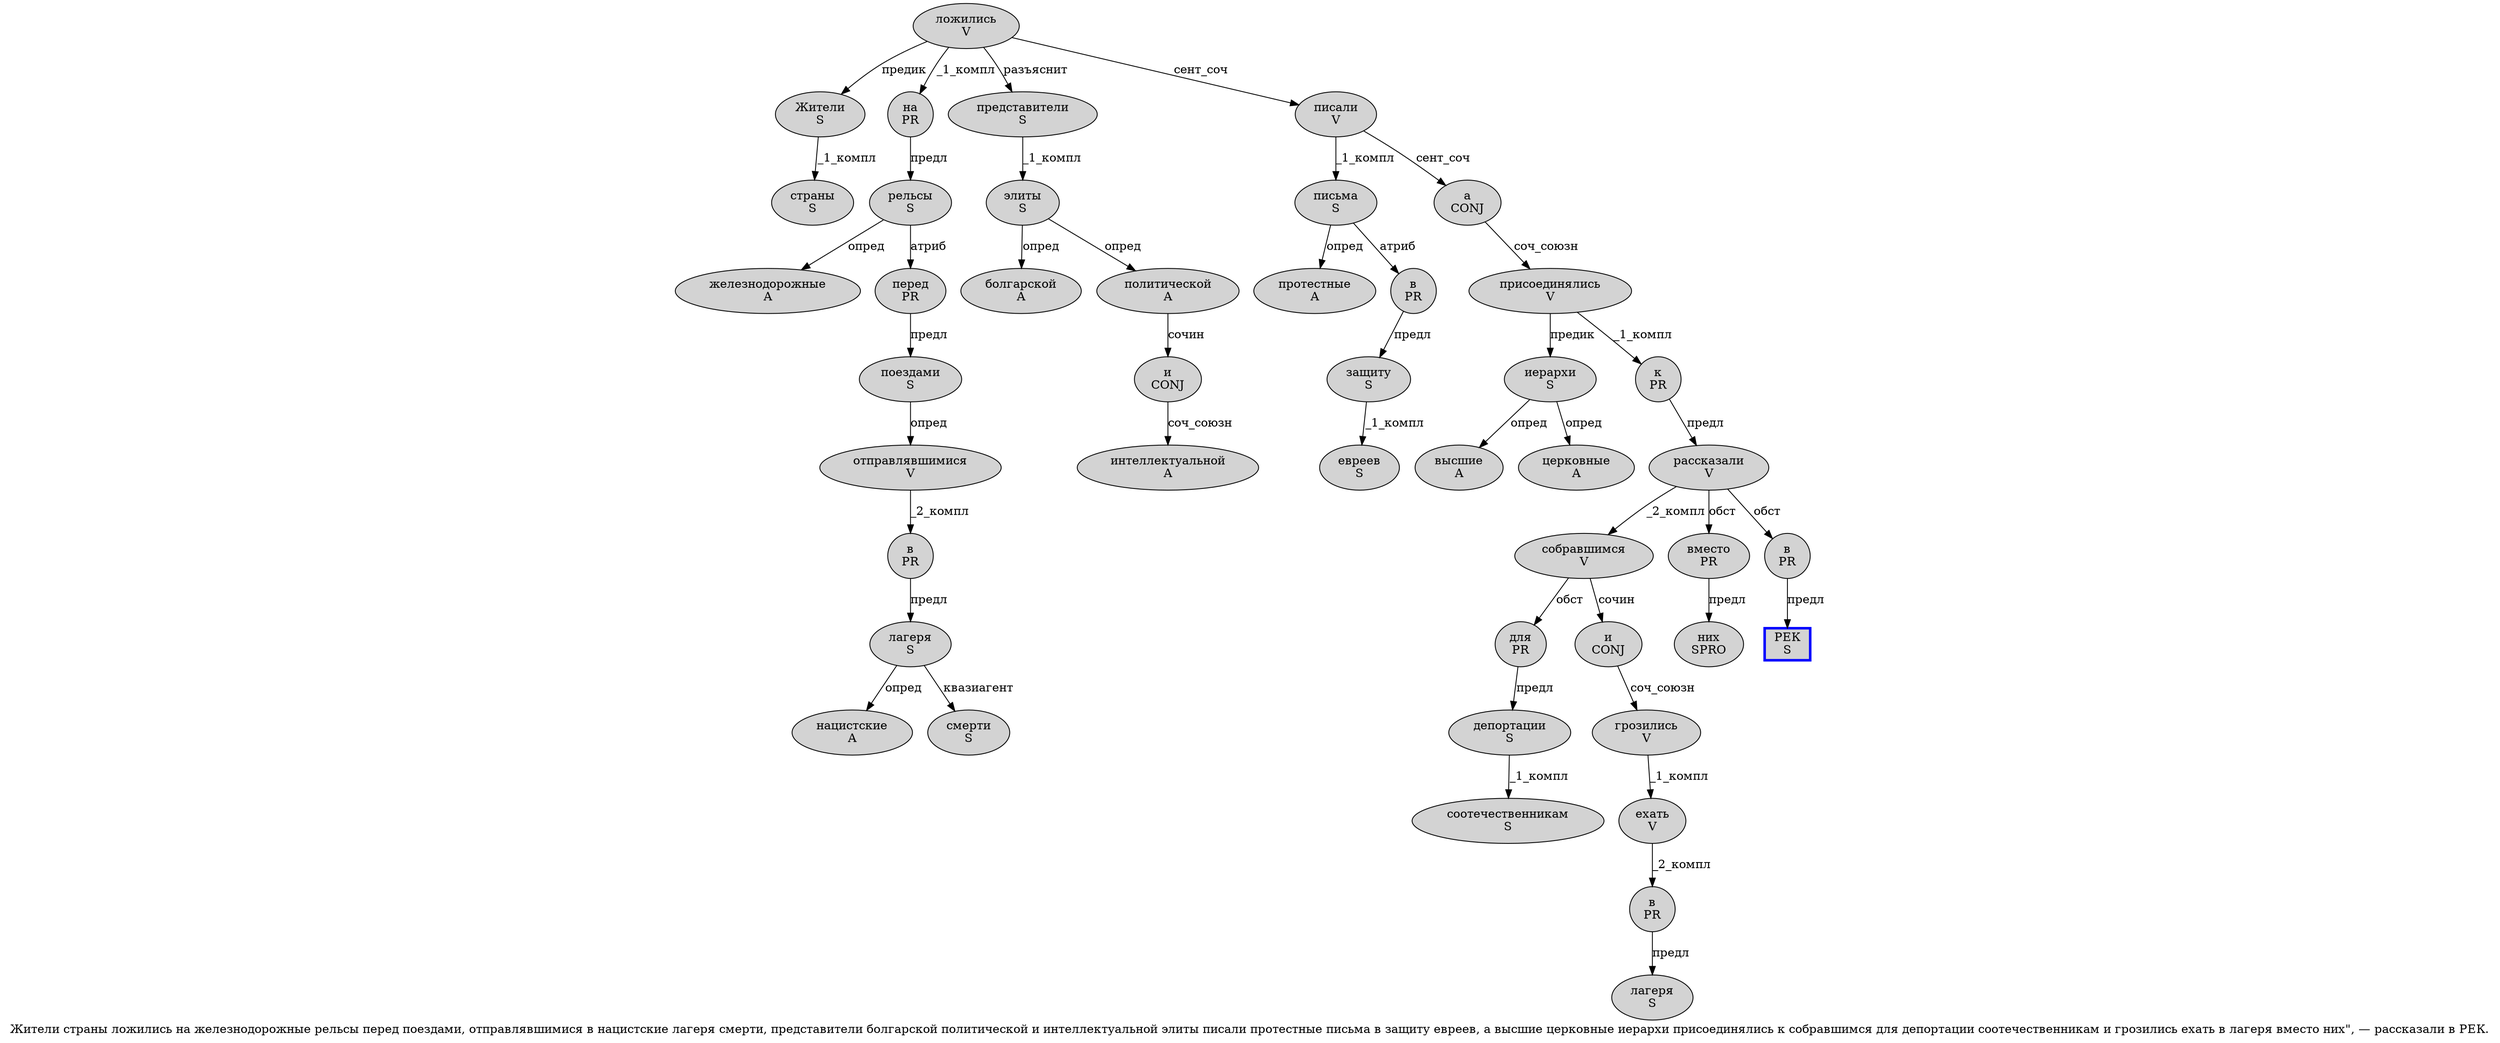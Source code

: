 digraph SENTENCE_1142 {
	graph [label="Жители страны ложились на железнодорожные рельсы перед поездами, отправлявшимися в нацистские лагеря смерти, представители болгарской политической и интеллектуальной элиты писали протестные письма в защиту евреев, а высшие церковные иерархи присоединялись к собравшимся для депортации соотечественникам и грозились ехать в лагеря вместо них\", — рассказали в РЕК."]
	node [style=filled]
		0 [label="Жители
S" color="" fillcolor=lightgray penwidth=1 shape=ellipse]
		1 [label="страны
S" color="" fillcolor=lightgray penwidth=1 shape=ellipse]
		2 [label="ложились
V" color="" fillcolor=lightgray penwidth=1 shape=ellipse]
		3 [label="на
PR" color="" fillcolor=lightgray penwidth=1 shape=ellipse]
		4 [label="железнодорожные
A" color="" fillcolor=lightgray penwidth=1 shape=ellipse]
		5 [label="рельсы
S" color="" fillcolor=lightgray penwidth=1 shape=ellipse]
		6 [label="перед
PR" color="" fillcolor=lightgray penwidth=1 shape=ellipse]
		7 [label="поездами
S" color="" fillcolor=lightgray penwidth=1 shape=ellipse]
		9 [label="отправлявшимися
V" color="" fillcolor=lightgray penwidth=1 shape=ellipse]
		10 [label="в
PR" color="" fillcolor=lightgray penwidth=1 shape=ellipse]
		11 [label="нацистские
A" color="" fillcolor=lightgray penwidth=1 shape=ellipse]
		12 [label="лагеря
S" color="" fillcolor=lightgray penwidth=1 shape=ellipse]
		13 [label="смерти
S" color="" fillcolor=lightgray penwidth=1 shape=ellipse]
		15 [label="представители
S" color="" fillcolor=lightgray penwidth=1 shape=ellipse]
		16 [label="болгарской
A" color="" fillcolor=lightgray penwidth=1 shape=ellipse]
		17 [label="политической
A" color="" fillcolor=lightgray penwidth=1 shape=ellipse]
		18 [label="и
CONJ" color="" fillcolor=lightgray penwidth=1 shape=ellipse]
		19 [label="интеллектуальной
A" color="" fillcolor=lightgray penwidth=1 shape=ellipse]
		20 [label="элиты
S" color="" fillcolor=lightgray penwidth=1 shape=ellipse]
		21 [label="писали
V" color="" fillcolor=lightgray penwidth=1 shape=ellipse]
		22 [label="протестные
A" color="" fillcolor=lightgray penwidth=1 shape=ellipse]
		23 [label="письма
S" color="" fillcolor=lightgray penwidth=1 shape=ellipse]
		24 [label="в
PR" color="" fillcolor=lightgray penwidth=1 shape=ellipse]
		25 [label="защиту
S" color="" fillcolor=lightgray penwidth=1 shape=ellipse]
		26 [label="евреев
S" color="" fillcolor=lightgray penwidth=1 shape=ellipse]
		28 [label="а
CONJ" color="" fillcolor=lightgray penwidth=1 shape=ellipse]
		29 [label="высшие
A" color="" fillcolor=lightgray penwidth=1 shape=ellipse]
		30 [label="церковные
A" color="" fillcolor=lightgray penwidth=1 shape=ellipse]
		31 [label="иерархи
S" color="" fillcolor=lightgray penwidth=1 shape=ellipse]
		32 [label="присоединялись
V" color="" fillcolor=lightgray penwidth=1 shape=ellipse]
		33 [label="к
PR" color="" fillcolor=lightgray penwidth=1 shape=ellipse]
		34 [label="собравшимся
V" color="" fillcolor=lightgray penwidth=1 shape=ellipse]
		35 [label="для
PR" color="" fillcolor=lightgray penwidth=1 shape=ellipse]
		36 [label="депортации
S" color="" fillcolor=lightgray penwidth=1 shape=ellipse]
		37 [label="соотечественникам
S" color="" fillcolor=lightgray penwidth=1 shape=ellipse]
		38 [label="и
CONJ" color="" fillcolor=lightgray penwidth=1 shape=ellipse]
		39 [label="грозились
V" color="" fillcolor=lightgray penwidth=1 shape=ellipse]
		40 [label="ехать
V" color="" fillcolor=lightgray penwidth=1 shape=ellipse]
		41 [label="в
PR" color="" fillcolor=lightgray penwidth=1 shape=ellipse]
		42 [label="лагеря
S" color="" fillcolor=lightgray penwidth=1 shape=ellipse]
		43 [label="вместо
PR" color="" fillcolor=lightgray penwidth=1 shape=ellipse]
		44 [label="них
SPRO" color="" fillcolor=lightgray penwidth=1 shape=ellipse]
		48 [label="рассказали
V" color="" fillcolor=lightgray penwidth=1 shape=ellipse]
		49 [label="в
PR" color="" fillcolor=lightgray penwidth=1 shape=ellipse]
		50 [label="РЕК
S" color=blue fillcolor=lightgray penwidth=3 shape=box]
			6 -> 7 [label="предл"]
			18 -> 19 [label="соч_союзн"]
			35 -> 36 [label="предл"]
			28 -> 32 [label="соч_союзн"]
			25 -> 26 [label="_1_компл"]
			7 -> 9 [label="опред"]
			38 -> 39 [label="соч_союзн"]
			2 -> 0 [label="предик"]
			2 -> 3 [label="_1_компл"]
			2 -> 15 [label="разъяснит"]
			2 -> 21 [label="сент_соч"]
			23 -> 22 [label="опред"]
			23 -> 24 [label="атриб"]
			40 -> 41 [label="_2_компл"]
			21 -> 23 [label="_1_компл"]
			21 -> 28 [label="сент_соч"]
			39 -> 40 [label="_1_компл"]
			33 -> 48 [label="предл"]
			41 -> 42 [label="предл"]
			36 -> 37 [label="_1_компл"]
			17 -> 18 [label="сочин"]
			10 -> 12 [label="предл"]
			31 -> 29 [label="опред"]
			31 -> 30 [label="опред"]
			32 -> 31 [label="предик"]
			32 -> 33 [label="_1_компл"]
			43 -> 44 [label="предл"]
			49 -> 50 [label="предл"]
			3 -> 5 [label="предл"]
			24 -> 25 [label="предл"]
			5 -> 4 [label="опред"]
			5 -> 6 [label="атриб"]
			15 -> 20 [label="_1_компл"]
			48 -> 34 [label="_2_компл"]
			48 -> 43 [label="обст"]
			48 -> 49 [label="обст"]
			0 -> 1 [label="_1_компл"]
			34 -> 35 [label="обст"]
			34 -> 38 [label="сочин"]
			12 -> 11 [label="опред"]
			12 -> 13 [label="квазиагент"]
			9 -> 10 [label="_2_компл"]
			20 -> 16 [label="опред"]
			20 -> 17 [label="опред"]
}